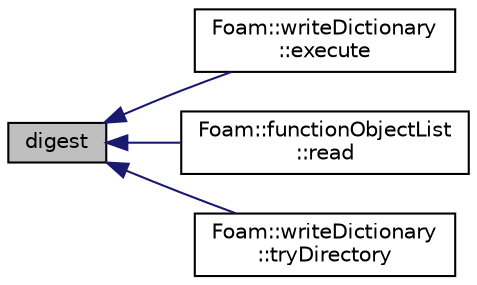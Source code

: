 digraph "digest"
{
  bgcolor="transparent";
  edge [fontname="Helvetica",fontsize="10",labelfontname="Helvetica",labelfontsize="10"];
  node [fontname="Helvetica",fontsize="10",shape=record];
  rankdir="LR";
  Node1 [label="digest",height=0.2,width=0.4,color="black", fillcolor="grey75", style="filled", fontcolor="black"];
  Node1 -> Node2 [dir="back",color="midnightblue",fontsize="10",style="solid",fontname="Helvetica"];
  Node2 [label="Foam::writeDictionary\l::execute",height=0.2,width=0.4,color="black",URL="$a02859.html#a61af3e60b94ae3e748f6fbac1e794af7",tooltip="Execute, currently does nothing. "];
  Node1 -> Node3 [dir="back",color="midnightblue",fontsize="10",style="solid",fontname="Helvetica"];
  Node3 [label="Foam::functionObjectList\l::read",height=0.2,width=0.4,color="black",URL="$a00861.html#af816873151ddb0126e98bb2f914d8ed5",tooltip="Read and set the function objects if their data have changed. "];
  Node1 -> Node4 [dir="back",color="midnightblue",fontsize="10",style="solid",fontname="Helvetica"];
  Node4 [label="Foam::writeDictionary\l::tryDirectory",height=0.2,width=0.4,color="black",URL="$a02859.html#a113e00641d54672c81a440cfcb170ce2",tooltip="Helper function to write the dictionary if found at location. "];
}
